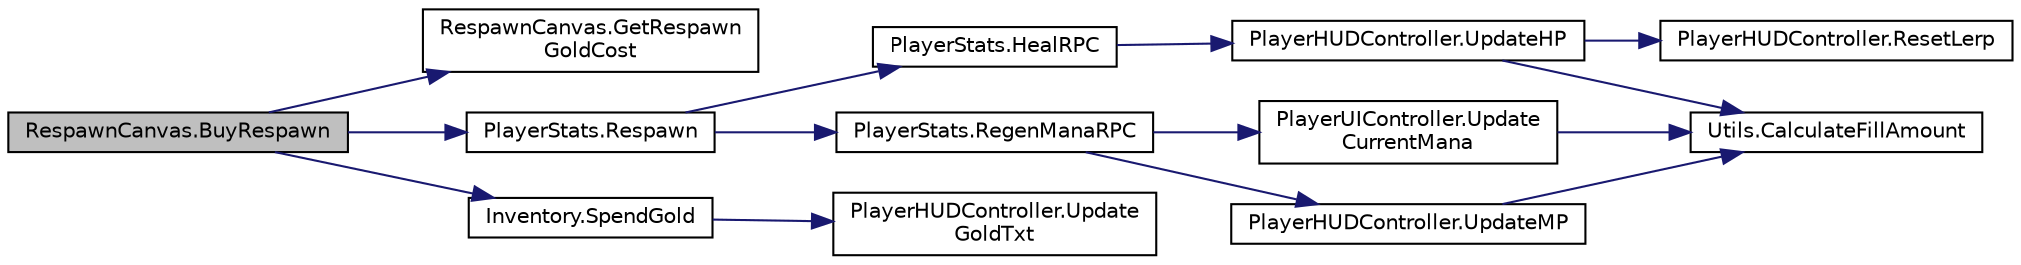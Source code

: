 digraph "RespawnCanvas.BuyRespawn"
{
 // INTERACTIVE_SVG=YES
 // LATEX_PDF_SIZE
  bgcolor="transparent";
  edge [fontname="Helvetica",fontsize="10",labelfontname="Helvetica",labelfontsize="10"];
  node [fontname="Helvetica",fontsize="10",shape=record];
  rankdir="LR";
  Node1 [label="RespawnCanvas.BuyRespawn",height=0.2,width=0.4,color="black", fillcolor="grey75", style="filled", fontcolor="black",tooltip=" "];
  Node1 -> Node2 [color="midnightblue",fontsize="10",style="solid",fontname="Helvetica"];
  Node2 [label="RespawnCanvas.GetRespawn\lGoldCost",height=0.2,width=0.4,color="black",URL="$class_respawn_canvas.html#a5936d81c38156d99c5e38554d6bd7100",tooltip="Returns the instant respawn gold cost for a given count."];
  Node1 -> Node3 [color="midnightblue",fontsize="10",style="solid",fontname="Helvetica"];
  Node3 [label="PlayerStats.Respawn",height=0.2,width=0.4,color="black",URL="$class_player_stats.html#a27fb46ca044608f34db45eb95ac16b4c",tooltip="This is triggered when the player respawns."];
  Node3 -> Node4 [color="midnightblue",fontsize="10",style="solid",fontname="Helvetica"];
  Node4 [label="PlayerStats.HealRPC",height=0.2,width=0.4,color="black",URL="$class_player_stats.html#ae2c6a9d91ac8ff99b7f0dc32079f1931",tooltip=" "];
  Node4 -> Node5 [color="midnightblue",fontsize="10",style="solid",fontname="Helvetica"];
  Node5 [label="PlayerHUDController.UpdateHP",height=0.2,width=0.4,color="black",URL="$class_player_h_u_d_controller.html#ab2461120d3cfef6e83b38062b1373e04",tooltip=" "];
  Node5 -> Node6 [color="midnightblue",fontsize="10",style="solid",fontname="Helvetica"];
  Node6 [label="Utils.CalculateFillAmount",height=0.2,width=0.4,color="black",URL="$class_utils.html#a459472171f68c903c975020cc5b02fee",tooltip="Calculates the actual normalized fill amount for the image."];
  Node5 -> Node7 [color="midnightblue",fontsize="10",style="solid",fontname="Helvetica"];
  Node7 [label="PlayerHUDController.ResetLerp",height=0.2,width=0.4,color="black",URL="$class_player_h_u_d_controller.html#ad2c7c75671ae997600550e725a75e136",tooltip=" "];
  Node3 -> Node8 [color="midnightblue",fontsize="10",style="solid",fontname="Helvetica"];
  Node8 [label="PlayerStats.RegenManaRPC",height=0.2,width=0.4,color="black",URL="$class_player_stats.html#a0348bfd846a1fb5122239414e9ec558b",tooltip=" "];
  Node8 -> Node9 [color="midnightblue",fontsize="10",style="solid",fontname="Helvetica"];
  Node9 [label="PlayerUIController.Update\lCurrentMana",height=0.2,width=0.4,color="black",URL="$class_player_u_i_controller.html#ac7bf7455ce00b144f6a1678e524819b2",tooltip="Sets the current MP value to the Image."];
  Node9 -> Node6 [color="midnightblue",fontsize="10",style="solid",fontname="Helvetica"];
  Node8 -> Node10 [color="midnightblue",fontsize="10",style="solid",fontname="Helvetica"];
  Node10 [label="PlayerHUDController.UpdateMP",height=0.2,width=0.4,color="black",URL="$class_player_h_u_d_controller.html#a09d27238c0e659b8f98828367c7622ba",tooltip=" "];
  Node10 -> Node6 [color="midnightblue",fontsize="10",style="solid",fontname="Helvetica"];
  Node1 -> Node11 [color="midnightblue",fontsize="10",style="solid",fontname="Helvetica"];
  Node11 [label="Inventory.SpendGold",height=0.2,width=0.4,color="black",URL="$class_inventory.html#ac533e00e2603d169f9d4972f853e1447",tooltip=" "];
  Node11 -> Node12 [color="midnightblue",fontsize="10",style="solid",fontname="Helvetica"];
  Node12 [label="PlayerHUDController.Update\lGoldTxt",height=0.2,width=0.4,color="black",URL="$class_player_h_u_d_controller.html#aeef77dcdfaf1c9b719e4350c17c88fa5",tooltip=" "];
}
